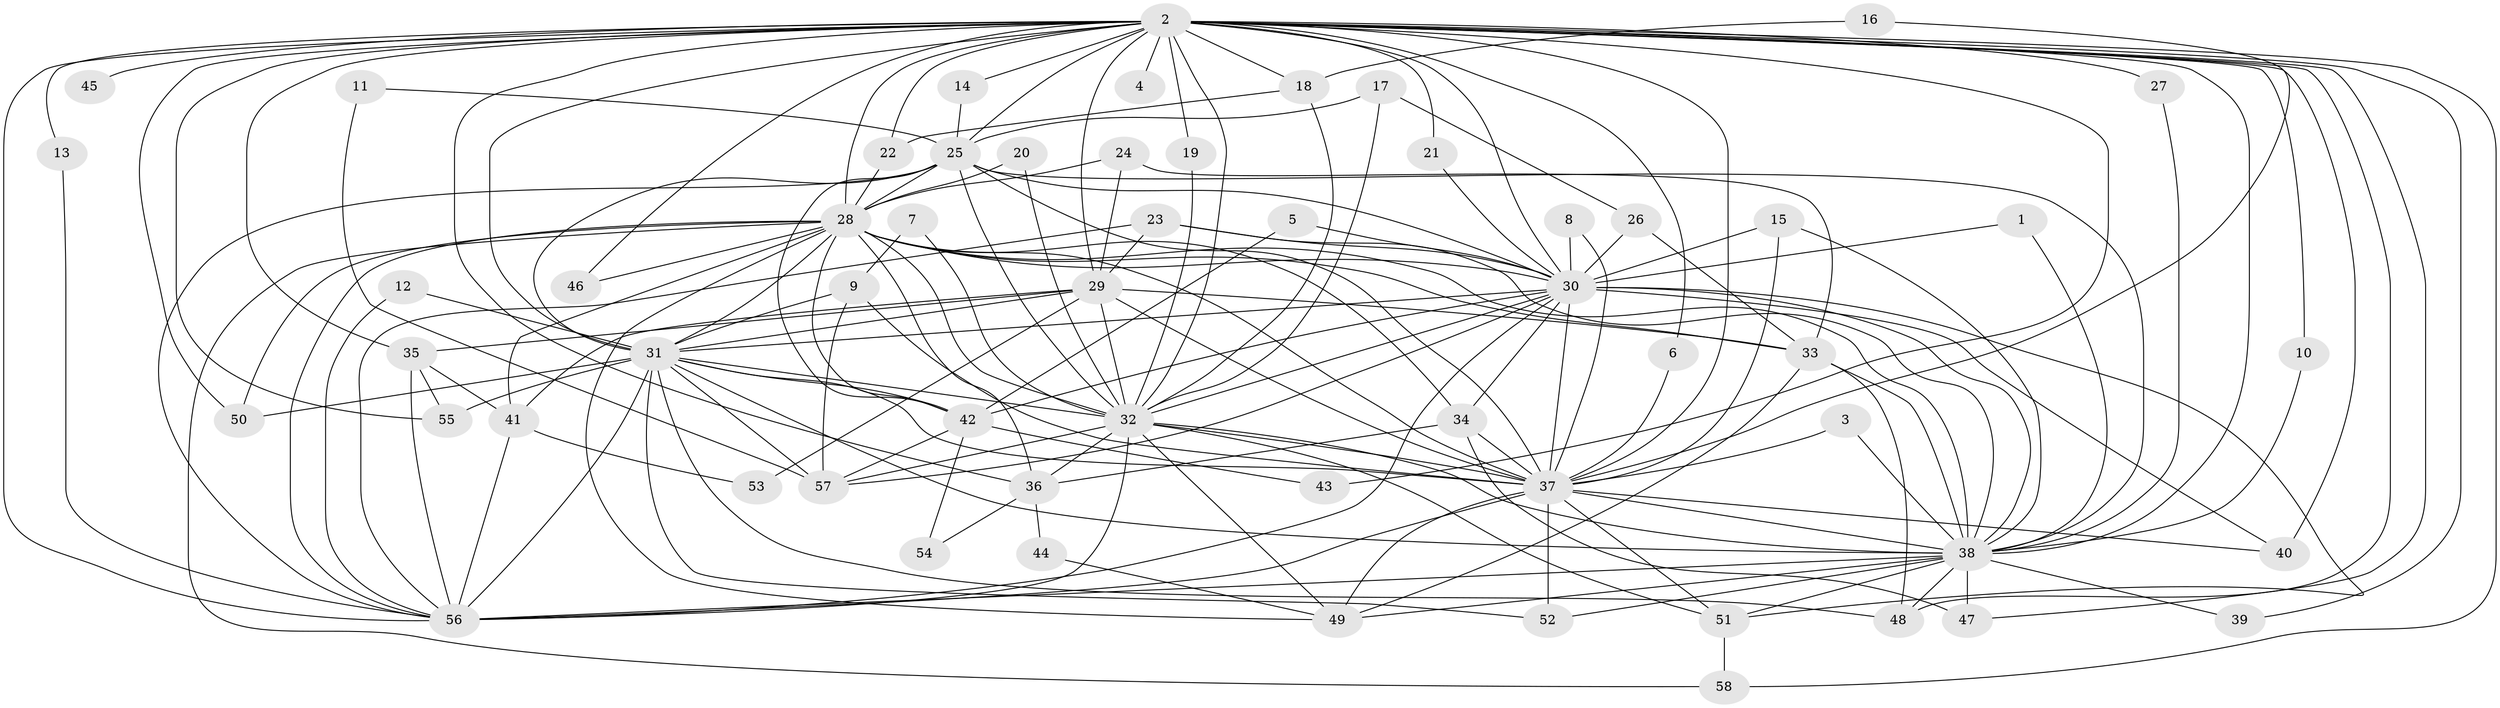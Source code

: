 // original degree distribution, {24: 0.034482758620689655, 21: 0.008620689655172414, 22: 0.008620689655172414, 15: 0.008620689655172414, 26: 0.017241379310344827, 14: 0.008620689655172414, 5: 0.05172413793103448, 3: 0.20689655172413793, 8: 0.017241379310344827, 2: 0.5258620689655172, 4: 0.10344827586206896, 6: 0.008620689655172414}
// Generated by graph-tools (version 1.1) at 2025/25/03/09/25 03:25:40]
// undirected, 58 vertices, 165 edges
graph export_dot {
graph [start="1"]
  node [color=gray90,style=filled];
  1;
  2;
  3;
  4;
  5;
  6;
  7;
  8;
  9;
  10;
  11;
  12;
  13;
  14;
  15;
  16;
  17;
  18;
  19;
  20;
  21;
  22;
  23;
  24;
  25;
  26;
  27;
  28;
  29;
  30;
  31;
  32;
  33;
  34;
  35;
  36;
  37;
  38;
  39;
  40;
  41;
  42;
  43;
  44;
  45;
  46;
  47;
  48;
  49;
  50;
  51;
  52;
  53;
  54;
  55;
  56;
  57;
  58;
  1 -- 30 [weight=1.0];
  1 -- 38 [weight=1.0];
  2 -- 4 [weight=1.0];
  2 -- 6 [weight=1.0];
  2 -- 10 [weight=1.0];
  2 -- 13 [weight=1.0];
  2 -- 14 [weight=1.0];
  2 -- 18 [weight=1.0];
  2 -- 19 [weight=1.0];
  2 -- 21 [weight=1.0];
  2 -- 22 [weight=1.0];
  2 -- 25 [weight=2.0];
  2 -- 27 [weight=2.0];
  2 -- 28 [weight=3.0];
  2 -- 29 [weight=2.0];
  2 -- 30 [weight=4.0];
  2 -- 31 [weight=2.0];
  2 -- 32 [weight=2.0];
  2 -- 35 [weight=1.0];
  2 -- 36 [weight=1.0];
  2 -- 37 [weight=2.0];
  2 -- 38 [weight=2.0];
  2 -- 39 [weight=1.0];
  2 -- 40 [weight=1.0];
  2 -- 43 [weight=1.0];
  2 -- 45 [weight=2.0];
  2 -- 46 [weight=1.0];
  2 -- 47 [weight=1.0];
  2 -- 48 [weight=1.0];
  2 -- 50 [weight=1.0];
  2 -- 55 [weight=2.0];
  2 -- 56 [weight=2.0];
  2 -- 58 [weight=1.0];
  3 -- 37 [weight=1.0];
  3 -- 38 [weight=1.0];
  5 -- 30 [weight=1.0];
  5 -- 42 [weight=1.0];
  6 -- 37 [weight=1.0];
  7 -- 9 [weight=1.0];
  7 -- 32 [weight=1.0];
  8 -- 30 [weight=1.0];
  8 -- 37 [weight=1.0];
  9 -- 31 [weight=1.0];
  9 -- 37 [weight=1.0];
  9 -- 57 [weight=1.0];
  10 -- 38 [weight=1.0];
  11 -- 25 [weight=1.0];
  11 -- 57 [weight=1.0];
  12 -- 31 [weight=1.0];
  12 -- 56 [weight=1.0];
  13 -- 56 [weight=1.0];
  14 -- 25 [weight=1.0];
  15 -- 30 [weight=1.0];
  15 -- 37 [weight=1.0];
  15 -- 38 [weight=1.0];
  16 -- 18 [weight=1.0];
  16 -- 37 [weight=1.0];
  17 -- 25 [weight=1.0];
  17 -- 26 [weight=1.0];
  17 -- 32 [weight=1.0];
  18 -- 22 [weight=1.0];
  18 -- 32 [weight=1.0];
  19 -- 32 [weight=1.0];
  20 -- 28 [weight=1.0];
  20 -- 32 [weight=1.0];
  21 -- 30 [weight=1.0];
  22 -- 28 [weight=1.0];
  23 -- 29 [weight=1.0];
  23 -- 30 [weight=1.0];
  23 -- 38 [weight=1.0];
  23 -- 56 [weight=1.0];
  24 -- 28 [weight=1.0];
  24 -- 29 [weight=1.0];
  24 -- 33 [weight=1.0];
  25 -- 28 [weight=1.0];
  25 -- 30 [weight=1.0];
  25 -- 31 [weight=2.0];
  25 -- 32 [weight=1.0];
  25 -- 37 [weight=2.0];
  25 -- 38 [weight=1.0];
  25 -- 42 [weight=1.0];
  25 -- 56 [weight=1.0];
  26 -- 30 [weight=1.0];
  26 -- 33 [weight=1.0];
  27 -- 38 [weight=1.0];
  28 -- 30 [weight=1.0];
  28 -- 31 [weight=1.0];
  28 -- 32 [weight=1.0];
  28 -- 33 [weight=1.0];
  28 -- 34 [weight=1.0];
  28 -- 36 [weight=1.0];
  28 -- 37 [weight=2.0];
  28 -- 38 [weight=2.0];
  28 -- 41 [weight=1.0];
  28 -- 42 [weight=1.0];
  28 -- 46 [weight=1.0];
  28 -- 49 [weight=1.0];
  28 -- 50 [weight=1.0];
  28 -- 56 [weight=2.0];
  28 -- 58 [weight=1.0];
  29 -- 31 [weight=1.0];
  29 -- 32 [weight=1.0];
  29 -- 33 [weight=1.0];
  29 -- 35 [weight=1.0];
  29 -- 37 [weight=1.0];
  29 -- 41 [weight=2.0];
  29 -- 53 [weight=1.0];
  30 -- 31 [weight=2.0];
  30 -- 32 [weight=1.0];
  30 -- 34 [weight=1.0];
  30 -- 37 [weight=1.0];
  30 -- 38 [weight=1.0];
  30 -- 40 [weight=1.0];
  30 -- 42 [weight=1.0];
  30 -- 51 [weight=1.0];
  30 -- 56 [weight=1.0];
  30 -- 57 [weight=1.0];
  31 -- 32 [weight=1.0];
  31 -- 37 [weight=2.0];
  31 -- 38 [weight=1.0];
  31 -- 42 [weight=1.0];
  31 -- 48 [weight=1.0];
  31 -- 50 [weight=1.0];
  31 -- 52 [weight=1.0];
  31 -- 55 [weight=1.0];
  31 -- 56 [weight=1.0];
  31 -- 57 [weight=1.0];
  32 -- 36 [weight=1.0];
  32 -- 37 [weight=1.0];
  32 -- 38 [weight=1.0];
  32 -- 49 [weight=1.0];
  32 -- 51 [weight=1.0];
  32 -- 56 [weight=3.0];
  32 -- 57 [weight=1.0];
  33 -- 38 [weight=1.0];
  33 -- 48 [weight=1.0];
  33 -- 49 [weight=1.0];
  34 -- 36 [weight=1.0];
  34 -- 37 [weight=1.0];
  34 -- 47 [weight=1.0];
  35 -- 41 [weight=1.0];
  35 -- 55 [weight=1.0];
  35 -- 56 [weight=1.0];
  36 -- 44 [weight=1.0];
  36 -- 54 [weight=1.0];
  37 -- 38 [weight=1.0];
  37 -- 40 [weight=1.0];
  37 -- 49 [weight=1.0];
  37 -- 51 [weight=1.0];
  37 -- 52 [weight=1.0];
  37 -- 56 [weight=2.0];
  38 -- 39 [weight=1.0];
  38 -- 47 [weight=1.0];
  38 -- 48 [weight=1.0];
  38 -- 49 [weight=1.0];
  38 -- 51 [weight=1.0];
  38 -- 52 [weight=1.0];
  38 -- 56 [weight=1.0];
  41 -- 53 [weight=1.0];
  41 -- 56 [weight=1.0];
  42 -- 43 [weight=1.0];
  42 -- 54 [weight=1.0];
  42 -- 57 [weight=1.0];
  44 -- 49 [weight=1.0];
  51 -- 58 [weight=1.0];
}
